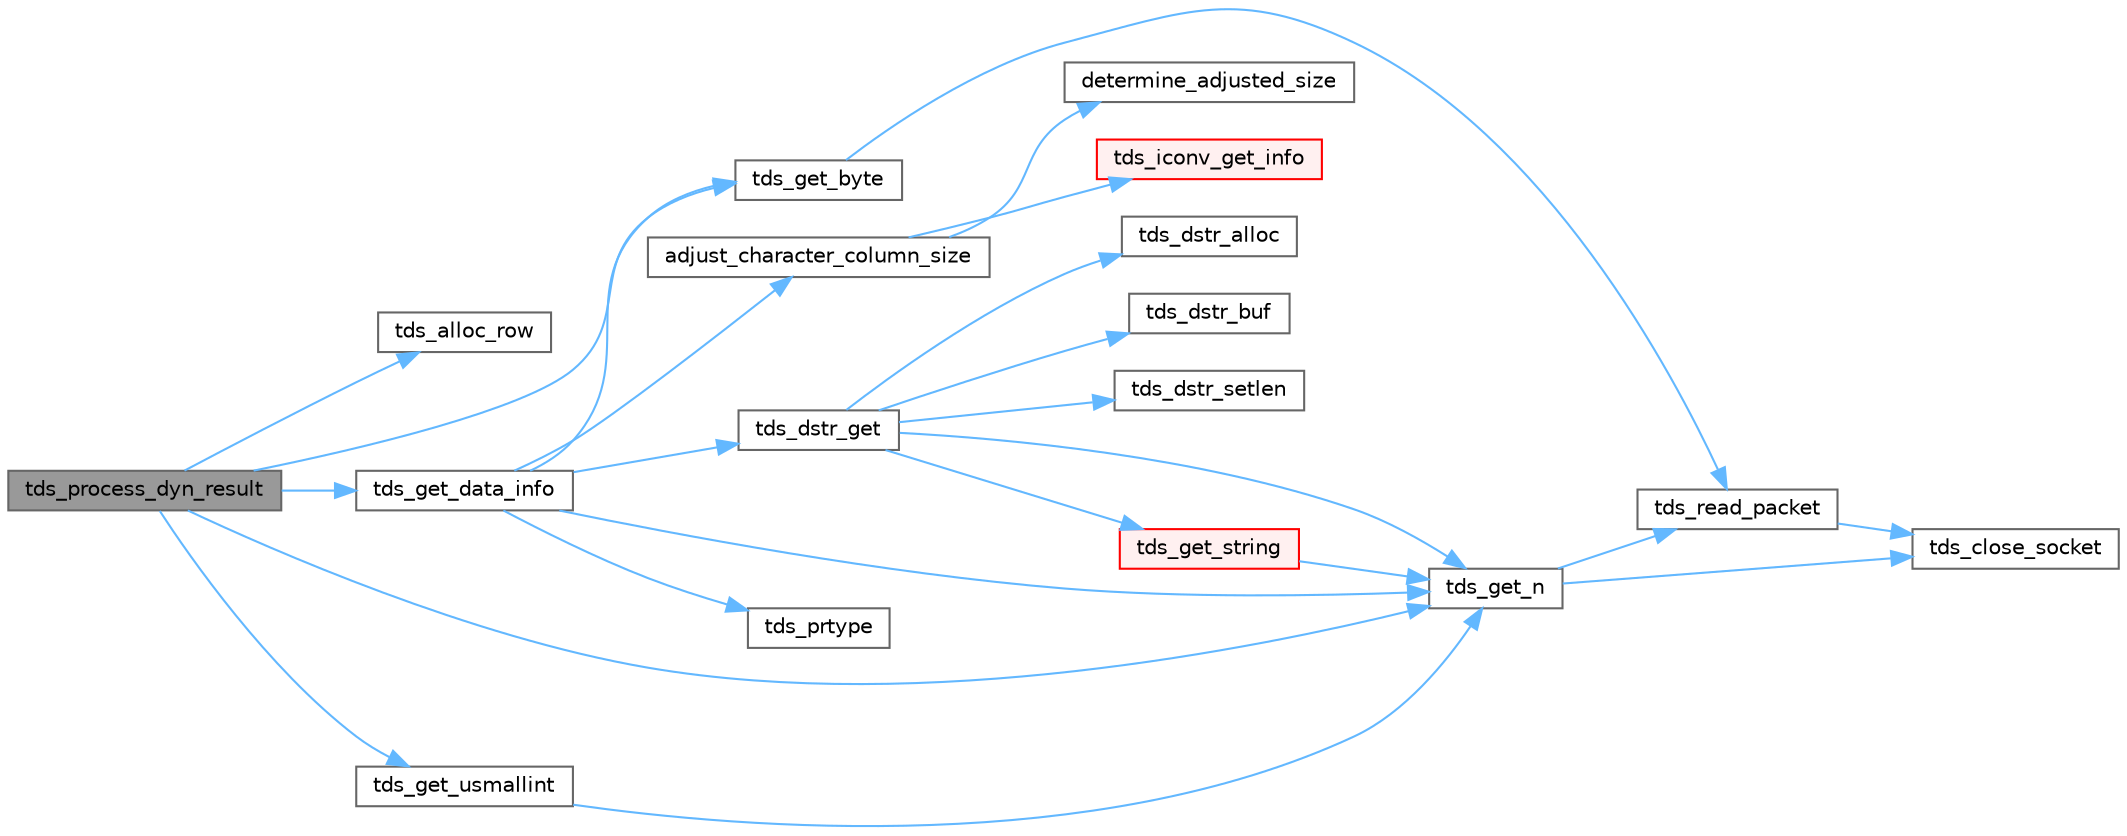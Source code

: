 digraph "tds_process_dyn_result"
{
 // LATEX_PDF_SIZE
  bgcolor="transparent";
  edge [fontname=Helvetica,fontsize=10,labelfontname=Helvetica,labelfontsize=10];
  node [fontname=Helvetica,fontsize=10,shape=box,height=0.2,width=0.4];
  rankdir="LR";
  Node1 [id="Node000001",label="tds_process_dyn_result",height=0.2,width=0.4,color="gray40", fillcolor="grey60", style="filled", fontcolor="black",tooltip="Process results from dynamic."];
  Node1 -> Node2 [id="edge1_Node000001_Node000002",color="steelblue1",style="solid",tooltip=" "];
  Node2 [id="Node000002",label="tds_alloc_row",height=0.2,width=0.4,color="grey40", fillcolor="white", style="filled",URL="$a00589.html#ga1224fb9277112dc2ce12531d2b73b145",tooltip="Allocate space for row store return NULL on out of memory."];
  Node1 -> Node3 [id="edge2_Node000001_Node000003",color="steelblue1",style="solid",tooltip=" "];
  Node3 [id="Node000003",label="tds_get_byte",height=0.2,width=0.4,color="grey40", fillcolor="white", style="filled",URL="$a00591.html#ga0cb72d3f6943795c39db1fa692be0a58",tooltip="Return a single byte from the input buffer."];
  Node3 -> Node4 [id="edge3_Node000003_Node000004",color="steelblue1",style="solid",tooltip=" "];
  Node4 [id="Node000004",label="tds_read_packet",height=0.2,width=0.4,color="grey40", fillcolor="white", style="filled",URL="$a00591.html#ga410619783bdf2bb60b0f27a5578e0e07",tooltip="Read in one 'packet' from the server."];
  Node4 -> Node5 [id="edge4_Node000004_Node000005",color="steelblue1",style="solid",tooltip=" "];
  Node5 [id="Node000005",label="tds_close_socket",height=0.2,width=0.4,color="grey40", fillcolor="white", style="filled",URL="$a00591.html#ga3e3f76009fce5ceedb2f42bb2c9aed2e",tooltip="Close current socket."];
  Node1 -> Node6 [id="edge5_Node000001_Node000006",color="steelblue1",style="solid",tooltip=" "];
  Node6 [id="Node000006",label="tds_get_data_info",height=0.2,width=0.4,color="grey40", fillcolor="white", style="filled",URL="$a00592.html#gad9b6b86f48be077fb44ac603845a0c27",tooltip="Reads data metadata from wire."];
  Node6 -> Node7 [id="edge6_Node000006_Node000007",color="steelblue1",style="solid",tooltip=" "];
  Node7 [id="Node000007",label="adjust_character_column_size",height=0.2,width=0.4,color="grey40", fillcolor="white", style="filled",URL="$a00592.html#ga91770634ce8c0d6f1fe007b45da186fd",tooltip="Adjust column size according to client's encoding."];
  Node7 -> Node8 [id="edge7_Node000007_Node000008",color="steelblue1",style="solid",tooltip=" "];
  Node8 [id="Node000008",label="determine_adjusted_size",height=0.2,width=0.4,color="grey40", fillcolor="white", style="filled",URL="$a00592.html#gaacb26868882440aa08de9fb952628eaf",tooltip="Allow for maximum possible size of converted data, while being careful about integer division truncat..."];
  Node7 -> Node9 [id="edge8_Node000007_Node000009",color="steelblue1",style="solid",tooltip=" "];
  Node9 [id="Node000009",label="tds_iconv_get_info",height=0.2,width=0.4,color="red", fillcolor="#FFF0F0", style="filled",URL="$a00588.html#ga1639ccaa7e17c07457bcb37f313bc52f",tooltip="Get a iconv info structure, allocate and initialize if needed."];
  Node6 -> Node13 [id="edge9_Node000006_Node000013",color="steelblue1",style="solid",tooltip=" "];
  Node13 [id="Node000013",label="tds_dstr_get",height=0.2,width=0.4,color="grey40", fillcolor="white", style="filled",URL="$a00591.html#ga017c427e9599c031be5c555cb32abe2c",tooltip="Reads a string from wire and put in a DSTR."];
  Node13 -> Node14 [id="edge10_Node000013_Node000014",color="steelblue1",style="solid",tooltip=" "];
  Node14 [id="Node000014",label="tds_dstr_alloc",height=0.2,width=0.4,color="grey40", fillcolor="white", style="filled",URL="$a00593.html#ga6aa14b8b717b51afcfb65bd55143689d",tooltip="allocate space for length char"];
  Node13 -> Node15 [id="edge11_Node000013_Node000015",color="steelblue1",style="solid",tooltip=" "];
  Node15 [id="Node000015",label="tds_dstr_buf",height=0.2,width=0.4,color="grey40", fillcolor="white", style="filled",URL="$a00593.html#gae092e53680d954bcf4f19334987d43c7",tooltip="Returns a buffer to edit the string."];
  Node13 -> Node16 [id="edge12_Node000013_Node000016",color="steelblue1",style="solid",tooltip=" "];
  Node16 [id="Node000016",label="tds_dstr_setlen",height=0.2,width=0.4,color="grey40", fillcolor="white", style="filled",URL="$a00593.html#ga0cd7863ba7c2d2da4a193234472a3d14",tooltip="limit length of string, MUST be <= current length"];
  Node13 -> Node17 [id="edge13_Node000013_Node000017",color="steelblue1",style="solid",tooltip=" "];
  Node17 [id="Node000017",label="tds_get_n",height=0.2,width=0.4,color="grey40", fillcolor="white", style="filled",URL="$a00591.html#gae777dd57e8d1bb40349d7d7d8434fddf",tooltip="Get N bytes from the buffer and return them in the already allocated space   given to us."];
  Node17 -> Node5 [id="edge14_Node000017_Node000005",color="steelblue1",style="solid",tooltip=" "];
  Node17 -> Node4 [id="edge15_Node000017_Node000004",color="steelblue1",style="solid",tooltip=" "];
  Node13 -> Node18 [id="edge16_Node000013_Node000018",color="steelblue1",style="solid",tooltip=" "];
  Node18 [id="Node000018",label="tds_get_string",height=0.2,width=0.4,color="red", fillcolor="#FFF0F0", style="filled",URL="$a00591.html#ga90f080e6e9448feac15dee1370d66802",tooltip="Fetch a string from the wire."];
  Node18 -> Node17 [id="edge17_Node000018_Node000017",color="steelblue1",style="solid",tooltip=" "];
  Node6 -> Node3 [id="edge18_Node000006_Node000003",color="steelblue1",style="solid",tooltip=" "];
  Node6 -> Node17 [id="edge19_Node000006_Node000017",color="steelblue1",style="solid",tooltip=" "];
  Node6 -> Node27 [id="edge20_Node000006_Node000027",color="steelblue1",style="solid",tooltip=" "];
  Node27 [id="Node000027",label="tds_prtype",height=0.2,width=0.4,color="grey40", fillcolor="white", style="filled",URL="$a00592.html#ga307f949194204f71f1a7e574424048b1",tooltip="Returns string representation of the given type."];
  Node1 -> Node17 [id="edge21_Node000001_Node000017",color="steelblue1",style="solid",tooltip=" "];
  Node1 -> Node28 [id="edge22_Node000001_Node000028",color="steelblue1",style="solid",tooltip=" "];
  Node28 [id="Node000028",label="tds_get_usmallint",height=0.2,width=0.4,color="grey40", fillcolor="white", style="filled",URL="$a00591.html#gad38aa5b9547817854ccba1fcc7855861",tooltip="Get an uint16 from the server."];
  Node28 -> Node17 [id="edge23_Node000028_Node000017",color="steelblue1",style="solid",tooltip=" "];
}
